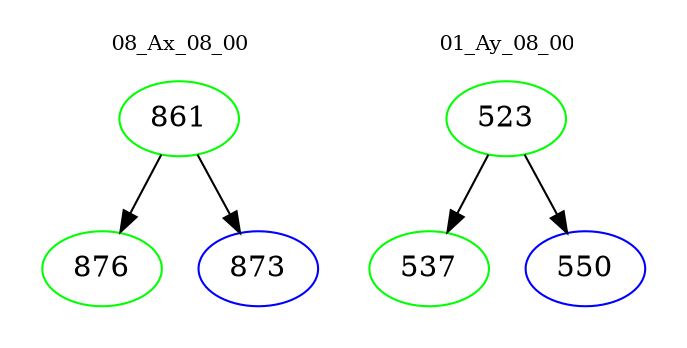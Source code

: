 digraph{
subgraph cluster_0 {
color = white
label = "08_Ax_08_00";
fontsize=10;
T0_861 [label="861", color="green"]
T0_861 -> T0_876 [color="black"]
T0_876 [label="876", color="green"]
T0_861 -> T0_873 [color="black"]
T0_873 [label="873", color="blue"]
}
subgraph cluster_1 {
color = white
label = "01_Ay_08_00";
fontsize=10;
T1_523 [label="523", color="green"]
T1_523 -> T1_537 [color="black"]
T1_537 [label="537", color="green"]
T1_523 -> T1_550 [color="black"]
T1_550 [label="550", color="blue"]
}
}
